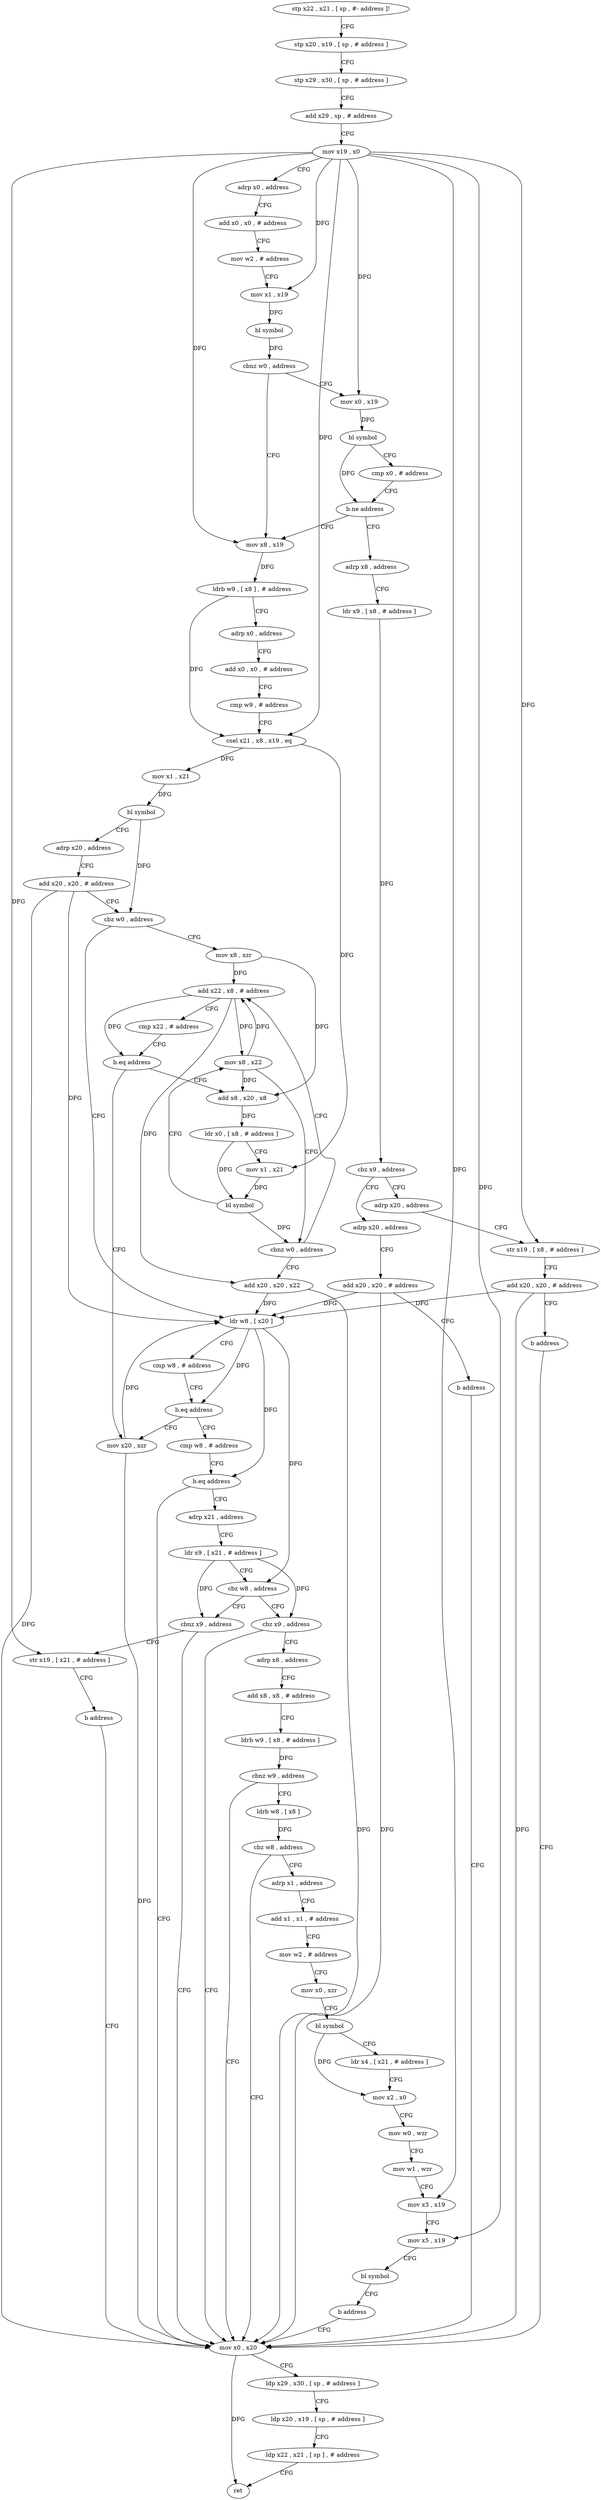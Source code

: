 digraph "func" {
"4243444" [label = "stp x22 , x21 , [ sp , #- address ]!" ]
"4243448" [label = "stp x20 , x19 , [ sp , # address ]" ]
"4243452" [label = "stp x29 , x30 , [ sp , # address ]" ]
"4243456" [label = "add x29 , sp , # address" ]
"4243460" [label = "mov x19 , x0" ]
"4243464" [label = "adrp x0 , address" ]
"4243468" [label = "add x0 , x0 , # address" ]
"4243472" [label = "mov w2 , # address" ]
"4243476" [label = "mov x1 , x19" ]
"4243480" [label = "bl symbol" ]
"4243484" [label = "cbnz w0 , address" ]
"4243528" [label = "mov x8 , x19" ]
"4243488" [label = "mov x0 , x19" ]
"4243532" [label = "ldrb w9 , [ x8 ] , # address" ]
"4243536" [label = "adrp x0 , address" ]
"4243540" [label = "add x0 , x0 , # address" ]
"4243544" [label = "cmp w9 , # address" ]
"4243548" [label = "csel x21 , x8 , x19 , eq" ]
"4243552" [label = "mov x1 , x21" ]
"4243556" [label = "bl symbol" ]
"4243560" [label = "adrp x20 , address" ]
"4243564" [label = "add x20 , x20 , # address" ]
"4243568" [label = "cbz w0 , address" ]
"4243616" [label = "ldr w8 , [ x20 ]" ]
"4243572" [label = "mov x8 , xzr" ]
"4243492" [label = "bl symbol" ]
"4243496" [label = "cmp x0 , # address" ]
"4243500" [label = "b.ne address" ]
"4243504" [label = "adrp x8 , address" ]
"4243620" [label = "cmp w8 , # address" ]
"4243624" [label = "b.eq address" ]
"4243660" [label = "mov x20 , xzr" ]
"4243628" [label = "cmp w8 , # address" ]
"4243576" [label = "add x22 , x8 , # address" ]
"4243508" [label = "ldr x9 , [ x8 , # address ]" ]
"4243512" [label = "cbz x9 , address" ]
"4243684" [label = "adrp x20 , address" ]
"4243516" [label = "adrp x20 , address" ]
"4243664" [label = "mov x0 , x20" ]
"4243632" [label = "b.eq address" ]
"4243636" [label = "adrp x21 , address" ]
"4243588" [label = "add x8 , x20 , x8" ]
"4243592" [label = "ldr x0 , [ x8 , # address ]" ]
"4243596" [label = "mov x1 , x21" ]
"4243600" [label = "bl symbol" ]
"4243604" [label = "mov x8 , x22" ]
"4243608" [label = "cbnz w0 , address" ]
"4243612" [label = "add x20 , x20 , x22" ]
"4243688" [label = "str x19 , [ x8 , # address ]" ]
"4243692" [label = "add x20 , x20 , # address" ]
"4243696" [label = "b address" ]
"4243520" [label = "add x20 , x20 , # address" ]
"4243524" [label = "b address" ]
"4243668" [label = "ldp x29 , x30 , [ sp , # address ]" ]
"4243672" [label = "ldp x20 , x19 , [ sp , # address ]" ]
"4243676" [label = "ldp x22 , x21 , [ sp ] , # address" ]
"4243680" [label = "ret" ]
"4243640" [label = "ldr x9 , [ x21 , # address ]" ]
"4243644" [label = "cbz w8 , address" ]
"4243700" [label = "cbz x9 , address" ]
"4243648" [label = "cbnz x9 , address" ]
"4243580" [label = "cmp x22 , # address" ]
"4243584" [label = "b.eq address" ]
"4243704" [label = "adrp x8 , address" ]
"4243652" [label = "str x19 , [ x21 , # address ]" ]
"4243708" [label = "add x8 , x8 , # address" ]
"4243712" [label = "ldrb w9 , [ x8 , # address ]" ]
"4243716" [label = "cbnz w9 , address" ]
"4243720" [label = "ldrb w8 , [ x8 ]" ]
"4243656" [label = "b address" ]
"4243724" [label = "cbz w8 , address" ]
"4243728" [label = "adrp x1 , address" ]
"4243732" [label = "add x1 , x1 , # address" ]
"4243736" [label = "mov w2 , # address" ]
"4243740" [label = "mov x0 , xzr" ]
"4243744" [label = "bl symbol" ]
"4243748" [label = "ldr x4 , [ x21 , # address ]" ]
"4243752" [label = "mov x2 , x0" ]
"4243756" [label = "mov w0 , wzr" ]
"4243760" [label = "mov w1 , wzr" ]
"4243764" [label = "mov x3 , x19" ]
"4243768" [label = "mov x5 , x19" ]
"4243772" [label = "bl symbol" ]
"4243776" [label = "b address" ]
"4243444" -> "4243448" [ label = "CFG" ]
"4243448" -> "4243452" [ label = "CFG" ]
"4243452" -> "4243456" [ label = "CFG" ]
"4243456" -> "4243460" [ label = "CFG" ]
"4243460" -> "4243464" [ label = "CFG" ]
"4243460" -> "4243476" [ label = "DFG" ]
"4243460" -> "4243528" [ label = "DFG" ]
"4243460" -> "4243488" [ label = "DFG" ]
"4243460" -> "4243548" [ label = "DFG" ]
"4243460" -> "4243688" [ label = "DFG" ]
"4243460" -> "4243652" [ label = "DFG" ]
"4243460" -> "4243764" [ label = "DFG" ]
"4243460" -> "4243768" [ label = "DFG" ]
"4243464" -> "4243468" [ label = "CFG" ]
"4243468" -> "4243472" [ label = "CFG" ]
"4243472" -> "4243476" [ label = "CFG" ]
"4243476" -> "4243480" [ label = "DFG" ]
"4243480" -> "4243484" [ label = "DFG" ]
"4243484" -> "4243528" [ label = "CFG" ]
"4243484" -> "4243488" [ label = "CFG" ]
"4243528" -> "4243532" [ label = "DFG" ]
"4243488" -> "4243492" [ label = "DFG" ]
"4243532" -> "4243536" [ label = "CFG" ]
"4243532" -> "4243548" [ label = "DFG" ]
"4243536" -> "4243540" [ label = "CFG" ]
"4243540" -> "4243544" [ label = "CFG" ]
"4243544" -> "4243548" [ label = "CFG" ]
"4243548" -> "4243552" [ label = "DFG" ]
"4243548" -> "4243596" [ label = "DFG" ]
"4243552" -> "4243556" [ label = "DFG" ]
"4243556" -> "4243560" [ label = "CFG" ]
"4243556" -> "4243568" [ label = "DFG" ]
"4243560" -> "4243564" [ label = "CFG" ]
"4243564" -> "4243568" [ label = "CFG" ]
"4243564" -> "4243616" [ label = "DFG" ]
"4243564" -> "4243664" [ label = "DFG" ]
"4243568" -> "4243616" [ label = "CFG" ]
"4243568" -> "4243572" [ label = "CFG" ]
"4243616" -> "4243620" [ label = "CFG" ]
"4243616" -> "4243624" [ label = "DFG" ]
"4243616" -> "4243632" [ label = "DFG" ]
"4243616" -> "4243644" [ label = "DFG" ]
"4243572" -> "4243576" [ label = "DFG" ]
"4243572" -> "4243588" [ label = "DFG" ]
"4243492" -> "4243496" [ label = "CFG" ]
"4243492" -> "4243500" [ label = "DFG" ]
"4243496" -> "4243500" [ label = "CFG" ]
"4243500" -> "4243528" [ label = "CFG" ]
"4243500" -> "4243504" [ label = "CFG" ]
"4243504" -> "4243508" [ label = "CFG" ]
"4243620" -> "4243624" [ label = "CFG" ]
"4243624" -> "4243660" [ label = "CFG" ]
"4243624" -> "4243628" [ label = "CFG" ]
"4243660" -> "4243664" [ label = "DFG" ]
"4243660" -> "4243616" [ label = "DFG" ]
"4243628" -> "4243632" [ label = "CFG" ]
"4243576" -> "4243580" [ label = "CFG" ]
"4243576" -> "4243584" [ label = "DFG" ]
"4243576" -> "4243604" [ label = "DFG" ]
"4243576" -> "4243612" [ label = "DFG" ]
"4243508" -> "4243512" [ label = "DFG" ]
"4243512" -> "4243684" [ label = "CFG" ]
"4243512" -> "4243516" [ label = "CFG" ]
"4243684" -> "4243688" [ label = "CFG" ]
"4243516" -> "4243520" [ label = "CFG" ]
"4243664" -> "4243668" [ label = "CFG" ]
"4243664" -> "4243680" [ label = "DFG" ]
"4243632" -> "4243664" [ label = "CFG" ]
"4243632" -> "4243636" [ label = "CFG" ]
"4243636" -> "4243640" [ label = "CFG" ]
"4243588" -> "4243592" [ label = "DFG" ]
"4243592" -> "4243596" [ label = "CFG" ]
"4243592" -> "4243600" [ label = "DFG" ]
"4243596" -> "4243600" [ label = "DFG" ]
"4243600" -> "4243604" [ label = "CFG" ]
"4243600" -> "4243608" [ label = "DFG" ]
"4243604" -> "4243608" [ label = "CFG" ]
"4243604" -> "4243576" [ label = "DFG" ]
"4243604" -> "4243588" [ label = "DFG" ]
"4243608" -> "4243576" [ label = "CFG" ]
"4243608" -> "4243612" [ label = "CFG" ]
"4243612" -> "4243616" [ label = "DFG" ]
"4243612" -> "4243664" [ label = "DFG" ]
"4243688" -> "4243692" [ label = "CFG" ]
"4243692" -> "4243696" [ label = "CFG" ]
"4243692" -> "4243616" [ label = "DFG" ]
"4243692" -> "4243664" [ label = "DFG" ]
"4243696" -> "4243664" [ label = "CFG" ]
"4243520" -> "4243524" [ label = "CFG" ]
"4243520" -> "4243616" [ label = "DFG" ]
"4243520" -> "4243664" [ label = "DFG" ]
"4243524" -> "4243664" [ label = "CFG" ]
"4243668" -> "4243672" [ label = "CFG" ]
"4243672" -> "4243676" [ label = "CFG" ]
"4243676" -> "4243680" [ label = "CFG" ]
"4243640" -> "4243644" [ label = "CFG" ]
"4243640" -> "4243700" [ label = "DFG" ]
"4243640" -> "4243648" [ label = "DFG" ]
"4243644" -> "4243700" [ label = "CFG" ]
"4243644" -> "4243648" [ label = "CFG" ]
"4243700" -> "4243664" [ label = "CFG" ]
"4243700" -> "4243704" [ label = "CFG" ]
"4243648" -> "4243664" [ label = "CFG" ]
"4243648" -> "4243652" [ label = "CFG" ]
"4243580" -> "4243584" [ label = "CFG" ]
"4243584" -> "4243660" [ label = "CFG" ]
"4243584" -> "4243588" [ label = "CFG" ]
"4243704" -> "4243708" [ label = "CFG" ]
"4243652" -> "4243656" [ label = "CFG" ]
"4243708" -> "4243712" [ label = "CFG" ]
"4243712" -> "4243716" [ label = "DFG" ]
"4243716" -> "4243664" [ label = "CFG" ]
"4243716" -> "4243720" [ label = "CFG" ]
"4243720" -> "4243724" [ label = "DFG" ]
"4243656" -> "4243664" [ label = "CFG" ]
"4243724" -> "4243664" [ label = "CFG" ]
"4243724" -> "4243728" [ label = "CFG" ]
"4243728" -> "4243732" [ label = "CFG" ]
"4243732" -> "4243736" [ label = "CFG" ]
"4243736" -> "4243740" [ label = "CFG" ]
"4243740" -> "4243744" [ label = "CFG" ]
"4243744" -> "4243748" [ label = "CFG" ]
"4243744" -> "4243752" [ label = "DFG" ]
"4243748" -> "4243752" [ label = "CFG" ]
"4243752" -> "4243756" [ label = "CFG" ]
"4243756" -> "4243760" [ label = "CFG" ]
"4243760" -> "4243764" [ label = "CFG" ]
"4243764" -> "4243768" [ label = "CFG" ]
"4243768" -> "4243772" [ label = "CFG" ]
"4243772" -> "4243776" [ label = "CFG" ]
"4243776" -> "4243664" [ label = "CFG" ]
}
